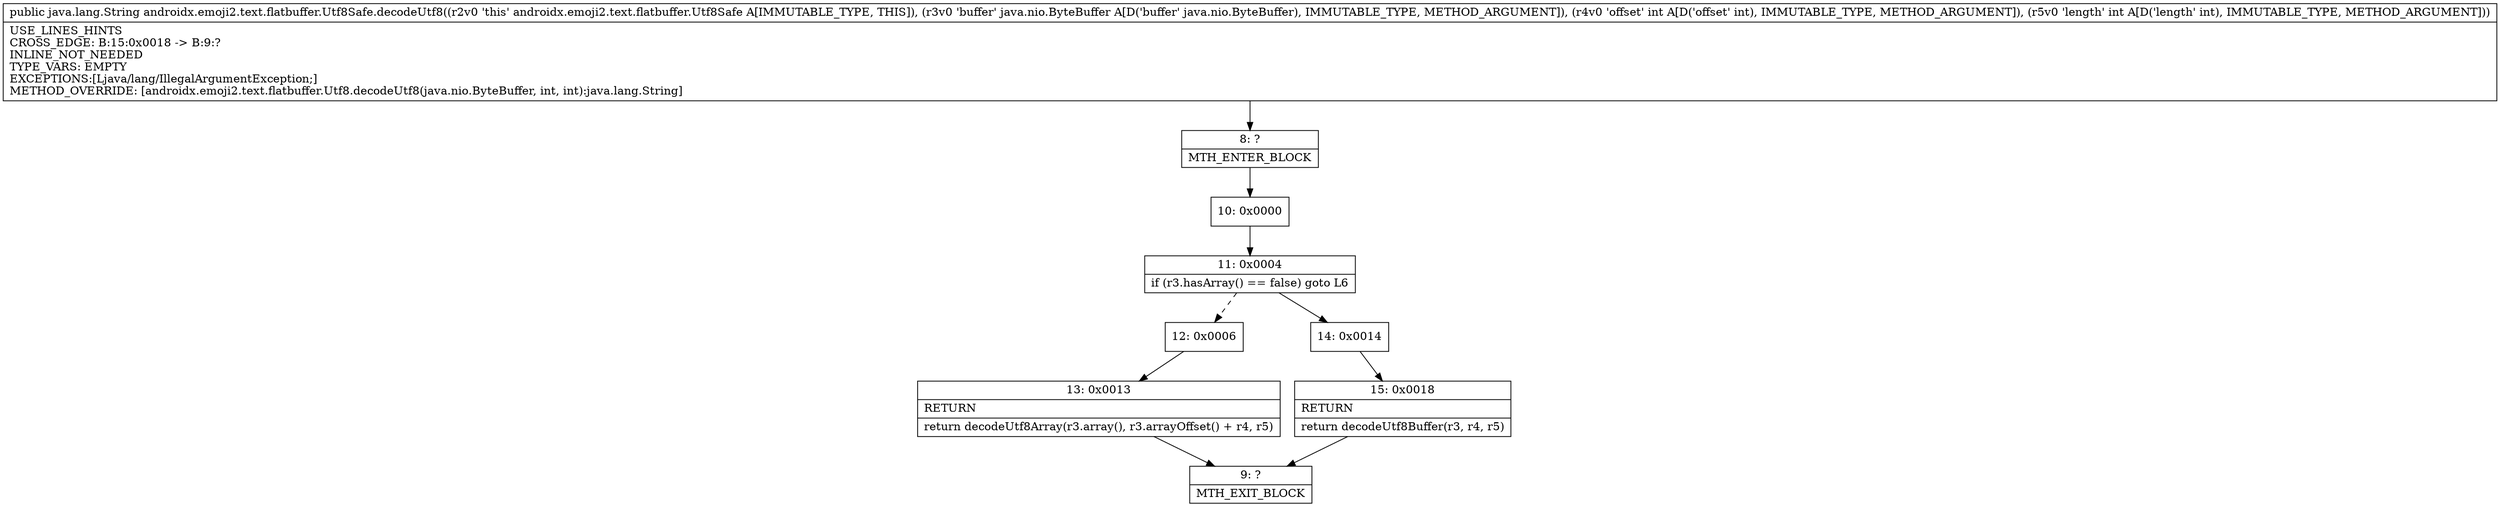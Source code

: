 digraph "CFG forandroidx.emoji2.text.flatbuffer.Utf8Safe.decodeUtf8(Ljava\/nio\/ByteBuffer;II)Ljava\/lang\/String;" {
Node_8 [shape=record,label="{8\:\ ?|MTH_ENTER_BLOCK\l}"];
Node_10 [shape=record,label="{10\:\ 0x0000}"];
Node_11 [shape=record,label="{11\:\ 0x0004|if (r3.hasArray() == false) goto L6\l}"];
Node_12 [shape=record,label="{12\:\ 0x0006}"];
Node_13 [shape=record,label="{13\:\ 0x0013|RETURN\l|return decodeUtf8Array(r3.array(), r3.arrayOffset() + r4, r5)\l}"];
Node_9 [shape=record,label="{9\:\ ?|MTH_EXIT_BLOCK\l}"];
Node_14 [shape=record,label="{14\:\ 0x0014}"];
Node_15 [shape=record,label="{15\:\ 0x0018|RETURN\l|return decodeUtf8Buffer(r3, r4, r5)\l}"];
MethodNode[shape=record,label="{public java.lang.String androidx.emoji2.text.flatbuffer.Utf8Safe.decodeUtf8((r2v0 'this' androidx.emoji2.text.flatbuffer.Utf8Safe A[IMMUTABLE_TYPE, THIS]), (r3v0 'buffer' java.nio.ByteBuffer A[D('buffer' java.nio.ByteBuffer), IMMUTABLE_TYPE, METHOD_ARGUMENT]), (r4v0 'offset' int A[D('offset' int), IMMUTABLE_TYPE, METHOD_ARGUMENT]), (r5v0 'length' int A[D('length' int), IMMUTABLE_TYPE, METHOD_ARGUMENT]))  | USE_LINES_HINTS\lCROSS_EDGE: B:15:0x0018 \-\> B:9:?\lINLINE_NOT_NEEDED\lTYPE_VARS: EMPTY\lEXCEPTIONS:[Ljava\/lang\/IllegalArgumentException;]\lMETHOD_OVERRIDE: [androidx.emoji2.text.flatbuffer.Utf8.decodeUtf8(java.nio.ByteBuffer, int, int):java.lang.String]\l}"];
MethodNode -> Node_8;Node_8 -> Node_10;
Node_10 -> Node_11;
Node_11 -> Node_12[style=dashed];
Node_11 -> Node_14;
Node_12 -> Node_13;
Node_13 -> Node_9;
Node_14 -> Node_15;
Node_15 -> Node_9;
}

